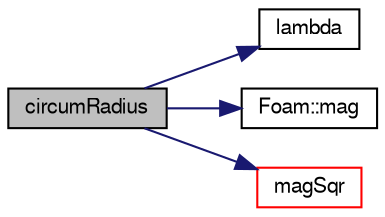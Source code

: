 digraph "circumRadius"
{
  bgcolor="transparent";
  edge [fontname="FreeSans",fontsize="10",labelfontname="FreeSans",labelfontsize="10"];
  node [fontname="FreeSans",fontsize="10",shape=record];
  rankdir="LR";
  Node160 [label="circumRadius",height=0.2,width=0.4,color="black", fillcolor="grey75", style="filled", fontcolor="black"];
  Node160 -> Node161 [color="midnightblue",fontsize="10",style="solid",fontname="FreeSans"];
  Node161 [label="lambda",height=0.2,width=0.4,color="black",URL="$a39047.html#ac90f959a4cd5bd0bc0d60e8c9fe14021"];
  Node160 -> Node162 [color="midnightblue",fontsize="10",style="solid",fontname="FreeSans"];
  Node162 [label="Foam::mag",height=0.2,width=0.4,color="black",URL="$a21124.html#a929da2a3fdcf3dacbbe0487d3a330dae"];
  Node160 -> Node163 [color="midnightblue",fontsize="10",style="solid",fontname="FreeSans"];
  Node163 [label="magSqr",height=0.2,width=0.4,color="red",URL="$a12539.html#ab0cd33eb018a643a64ca545601530791"];
}
